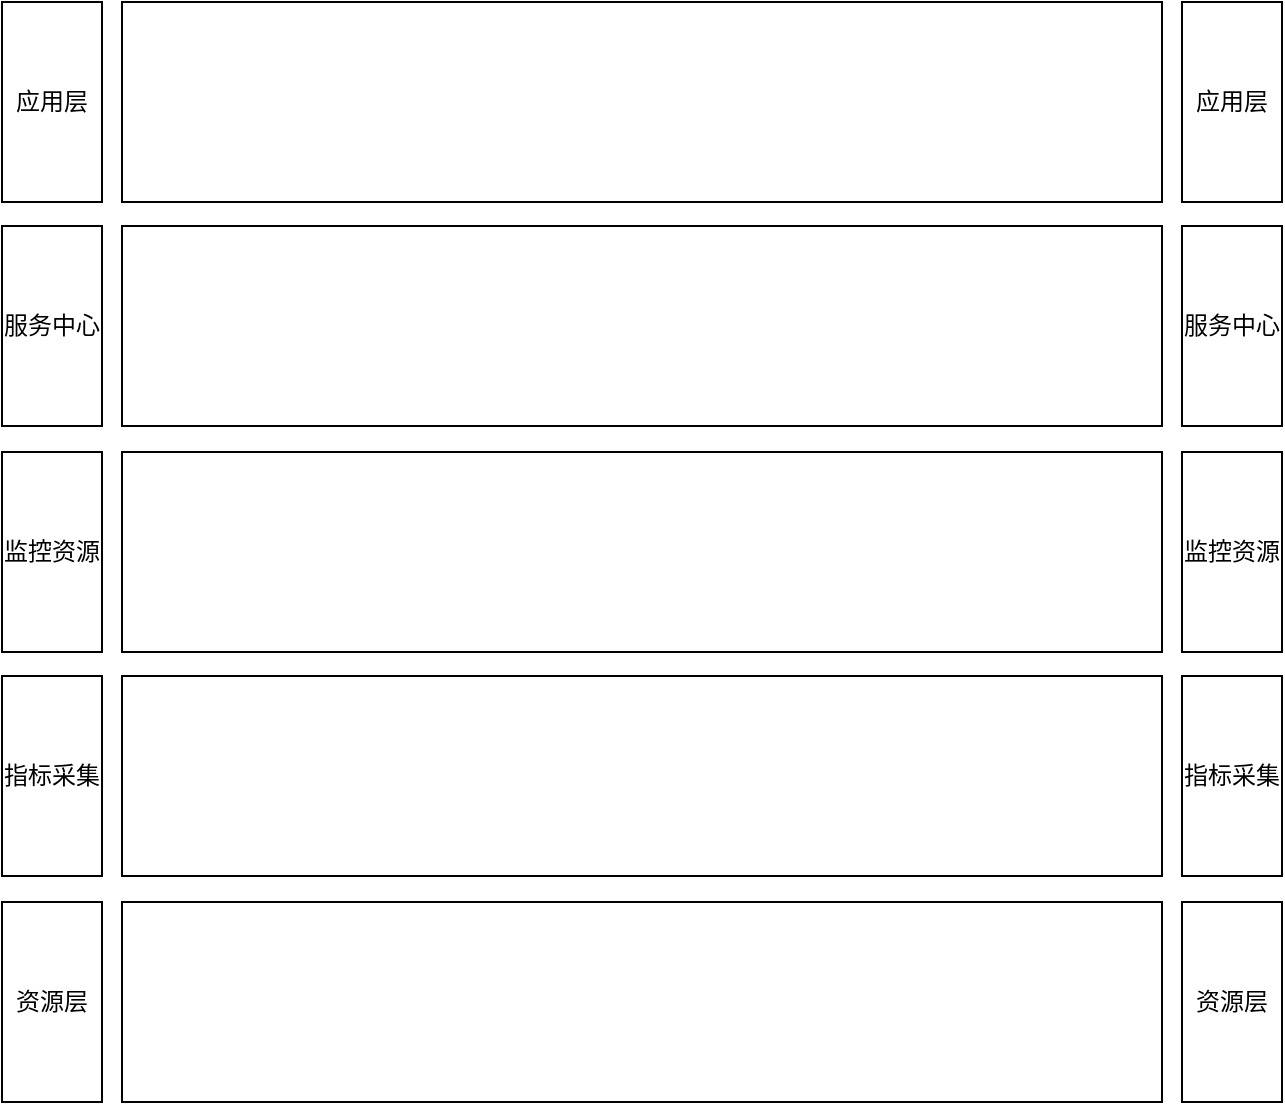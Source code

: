 <mxfile version="16.6.4" type="github">
  <diagram id="vkrxlcEhSVqaesgI-VJM" name="Page-1">
    <mxGraphModel dx="847" dy="446" grid="1" gridSize="10" guides="1" tooltips="1" connect="1" arrows="1" fold="1" page="1" pageScale="1" pageWidth="827" pageHeight="1169" math="0" shadow="0">
      <root>
        <mxCell id="0" />
        <mxCell id="1" parent="0" />
        <mxCell id="8m2a8YTG10vkf9obYwMz-1" value="" style="rounded=0;whiteSpace=wrap;html=1;" parent="1" vertex="1">
          <mxGeometry x="160" y="970" width="520" height="100" as="geometry" />
        </mxCell>
        <mxCell id="8m2a8YTG10vkf9obYwMz-2" value="资源层" style="rounded=0;whiteSpace=wrap;html=1;" parent="1" vertex="1">
          <mxGeometry x="100" y="970" width="50" height="100" as="geometry" />
        </mxCell>
        <mxCell id="Q_rpGc-FQ6wsNoZeYVbg-1" value="资源层" style="rounded=0;whiteSpace=wrap;html=1;" vertex="1" parent="1">
          <mxGeometry x="690" y="970" width="50" height="100" as="geometry" />
        </mxCell>
        <mxCell id="Q_rpGc-FQ6wsNoZeYVbg-2" value="" style="rounded=0;whiteSpace=wrap;html=1;" vertex="1" parent="1">
          <mxGeometry x="160" y="857" width="520" height="100" as="geometry" />
        </mxCell>
        <mxCell id="Q_rpGc-FQ6wsNoZeYVbg-3" value="指标采集" style="rounded=0;whiteSpace=wrap;html=1;" vertex="1" parent="1">
          <mxGeometry x="100" y="857" width="50" height="100" as="geometry" />
        </mxCell>
        <mxCell id="Q_rpGc-FQ6wsNoZeYVbg-4" value="指标采集" style="rounded=0;whiteSpace=wrap;html=1;" vertex="1" parent="1">
          <mxGeometry x="690" y="857" width="50" height="100" as="geometry" />
        </mxCell>
        <mxCell id="Q_rpGc-FQ6wsNoZeYVbg-5" value="" style="rounded=0;whiteSpace=wrap;html=1;" vertex="1" parent="1">
          <mxGeometry x="160" y="745" width="520" height="100" as="geometry" />
        </mxCell>
        <mxCell id="Q_rpGc-FQ6wsNoZeYVbg-6" value="监控资源" style="rounded=0;whiteSpace=wrap;html=1;" vertex="1" parent="1">
          <mxGeometry x="100" y="745" width="50" height="100" as="geometry" />
        </mxCell>
        <mxCell id="Q_rpGc-FQ6wsNoZeYVbg-7" value="监控资源" style="rounded=0;whiteSpace=wrap;html=1;" vertex="1" parent="1">
          <mxGeometry x="690" y="745" width="50" height="100" as="geometry" />
        </mxCell>
        <mxCell id="Q_rpGc-FQ6wsNoZeYVbg-8" value="" style="rounded=0;whiteSpace=wrap;html=1;" vertex="1" parent="1">
          <mxGeometry x="160" y="632" width="520" height="100" as="geometry" />
        </mxCell>
        <mxCell id="Q_rpGc-FQ6wsNoZeYVbg-9" value="服务中心" style="rounded=0;whiteSpace=wrap;html=1;" vertex="1" parent="1">
          <mxGeometry x="100" y="632" width="50" height="100" as="geometry" />
        </mxCell>
        <mxCell id="Q_rpGc-FQ6wsNoZeYVbg-10" value="服务中心" style="rounded=0;whiteSpace=wrap;html=1;" vertex="1" parent="1">
          <mxGeometry x="690" y="632" width="50" height="100" as="geometry" />
        </mxCell>
        <mxCell id="Q_rpGc-FQ6wsNoZeYVbg-11" value="" style="rounded=0;whiteSpace=wrap;html=1;" vertex="1" parent="1">
          <mxGeometry x="160" y="520" width="520" height="100" as="geometry" />
        </mxCell>
        <mxCell id="Q_rpGc-FQ6wsNoZeYVbg-12" value="应用层" style="rounded=0;whiteSpace=wrap;html=1;" vertex="1" parent="1">
          <mxGeometry x="100" y="520" width="50" height="100" as="geometry" />
        </mxCell>
        <mxCell id="Q_rpGc-FQ6wsNoZeYVbg-13" value="应用层" style="rounded=0;whiteSpace=wrap;html=1;" vertex="1" parent="1">
          <mxGeometry x="690" y="520" width="50" height="100" as="geometry" />
        </mxCell>
      </root>
    </mxGraphModel>
  </diagram>
</mxfile>
